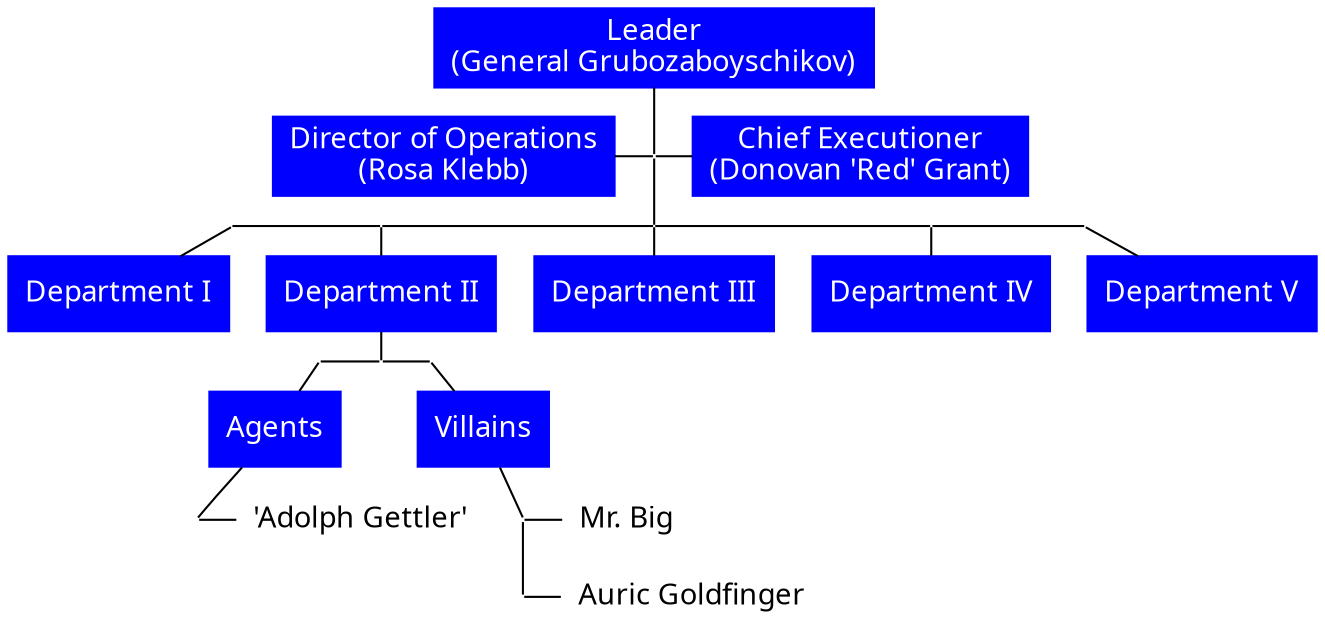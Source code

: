 digraph OrganizationalChart {
    /*
    Author: Lars Barkman
    Created: 2015-09-01
    Changelog: See version control system

    This is an example of an organization chart visualized with the help of Graphviz.

    Note!! To be honest, Graphviz is not the best tool to draw graphs like this, but it can be done.

    The trick to get the chart looking nice is to use invisible nodes to align the connections in a way that we are used to for organization charts.

    The whole structure is based on rows, where each organizational level has it's own row and between each such row there are at least one invisible row.
    For every row it's important to level them with "rank=same".

    There are some improvements that can be done (but not implemented due to effort):
    - One thing that could be nice would be to make all the nodes be the same size
    - Labels where there are names in them would benefit from html-formating to be able to in detail handle attributes like e.g. size, italic, bold for each node.

    For this example, I've chosen to draw a chart of SMERSH (no particular reason really other than that I found it when searching for "fictional organizations"). 
    SMERSH is a fictional Soviet counterintelligence agency featured in Ian Fleming's early James Bond novels as agent 007's nemesis (https://en.wikipedia.org/wiki/SMERSH_(James_Bond)).
    
    NOTE!! I (probably) got SMERSH chart wrong concerning where people are located in the organization so I would be happy for feedback on that, thank you!
    */

    // General layout for the graph
    ranksep=0.2; // Sets the space between the nodes
    edge[arrowhead=none, color=black]; // Layout of the connections

    // Key roles and organizational units (Visible nodes with filling)
    node[shape=box, color=blue1, style=filled, fontcolor=white, fontname="Curier"];
    Leader[label="Leader\n(General Grubozaboyschikov)"];
    Director_of_Operations[label="Director of Operations\n(Rosa Klebb)"];
    Chief_Executioner[label="Chief Executioner\n(Donovan 'Red' Grant)"];
    Department_I[label="Department I"];
    Department_II[label="Department II"];
    Department_III[label="Department III"];
    Department_IV[label="Department IV"];
    Department_V[label="Department V"];
    Agents[label="Agents"];
    Villains[label="Villains"];

    // Individuals (Visible nodes without filling or color)
    node[shape=none, color=none, style=solid, height=0 fontcolor=black];
    Adolph_Gettler[label="'Adolph Gettler'"]
    Mr_Big[label="Mr. Big"];
    Auric_Goldfinger[label="Auric Goldfinger"];

    // Non-visible nodes ("Connection nodes")
    node[label="", width=0, height=0];
    n0; n1; n2; n3; n4; n5; n6; n7; n8; n9; n10; n11; n12;

    // Align rows of nodes and "Connection nodes"
    {rank=same; Director_of_Operations; n0; Chief_Executioner;}
    {rank=same; n1; n2; n3; n4; n5;}
    {rank=same; n6; n7; n8}
    {rank=same; Villains; Agents}
    {rank=same; n10; Mr_Big}
    {rank=same; n11; Auric_Goldfinger}
    {rank=same; n9; Adolph_Gettler}

    // Connections
    // Row 1
    Leader -> n0; // Leader down to invisible node
    // Row 2
    Director_of_Operations -> n0 -> Chief_Executioner; // Horizontal connections via invisible node
    n0 -> n3; // invisible node to invisible node one level down
    // Row 3
    n1 -> n2 -> n3 -> n4 -> n5; // Horizontal connections of invisible nodes
    // Row 4
    n1 -> Department_I;
    n2 -> Department_II;
    n3 -> Department_III;
    n4 -> Department_IV;
    n5 -> Department_V;
    Department_II -> n7;
    // Row 5
    n6 -> n7 -> n8;
    n6 -> Agents;
    n8 -> Villains;
    Agents -> n9;
    Villains -> n10;
    // Row 6
    n9 -> Adolph_Gettler;
    n10 -> Mr_Big;
    n10 -> n11;
    // Row 7
    n11 -> Auric_Goldfinger;

}